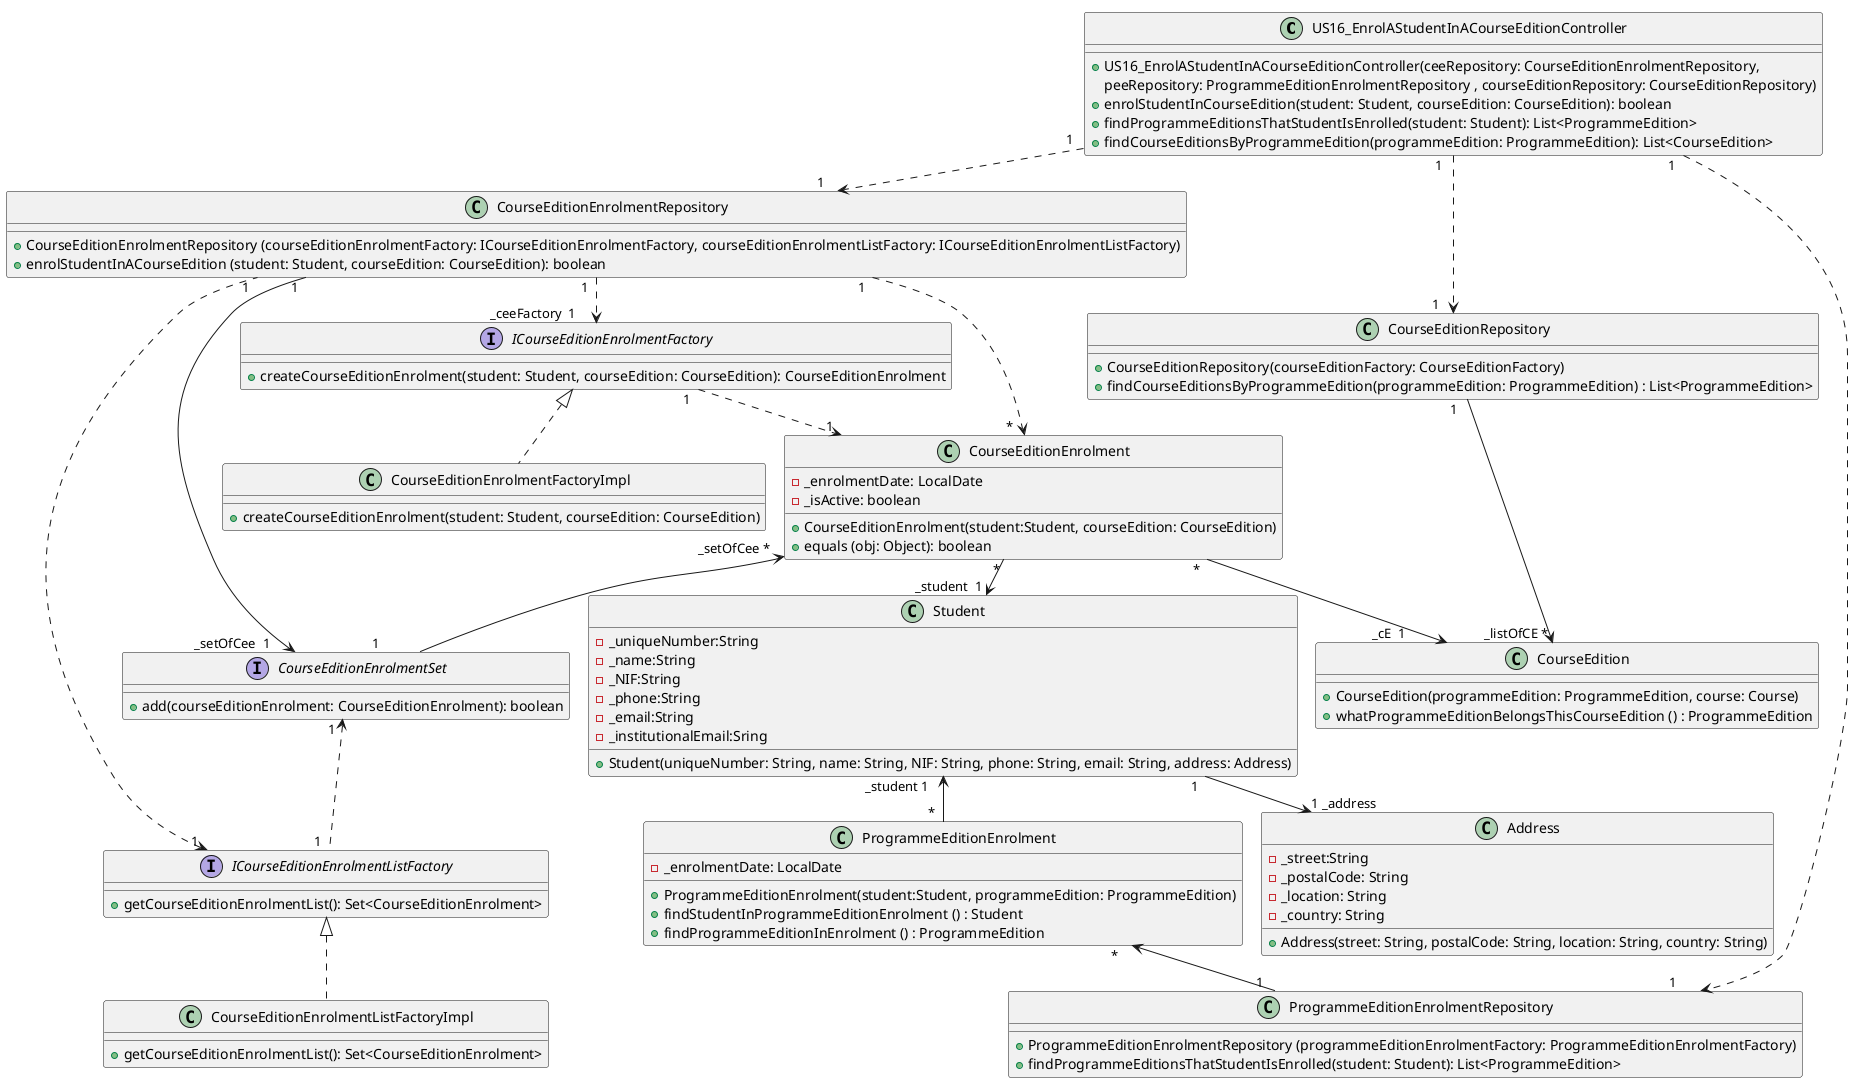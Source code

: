 @startuml
!pragma layout smetana

class US16_EnrolAStudentInACourseEditionController {
    +US16_EnrolAStudentInACourseEditionController(ceeRepository: CourseEditionEnrolmentRepository,
    peeRepository: ProgrammeEditionEnrolmentRepository , courseEditionRepository: CourseEditionRepository)
    +enrolStudentInCourseEdition(student: Student, courseEdition: CourseEdition): boolean
    +findProgrammeEditionsThatStudentIsEnrolled(student: Student): List<ProgrammeEdition>
    +findCourseEditionsByProgrammeEdition(programmeEdition: ProgrammeEdition): List<CourseEdition>
}

class CourseEditionEnrolmentFactoryImpl{
    +createCourseEditionEnrolment(student: Student, courseEdition: CourseEdition)
}

class CourseEditionEnrolment {
    -_enrolmentDate: LocalDate
    - _isActive: boolean
    +CourseEditionEnrolment(student:Student, courseEdition: CourseEdition)
    +equals (obj: Object): boolean
}

interface ICourseEditionEnrolmentListFactory{
    +getCourseEditionEnrolmentList(): Set<CourseEditionEnrolment>
}

class CourseEditionEnrolmentListFactoryImpl {
    +getCourseEditionEnrolmentList(): Set<CourseEditionEnrolment>
}

interface ICourseEditionEnrolmentFactory{
    +createCourseEditionEnrolment(student: Student, courseEdition: CourseEdition): CourseEditionEnrolment
}

class CourseEditionEnrolmentRepository {
    +CourseEditionEnrolmentRepository (courseEditionEnrolmentFactory: ICourseEditionEnrolmentFactory, courseEditionEnrolmentListFactory: ICourseEditionEnrolmentListFactory)
    +enrolStudentInACourseEdition (student: Student, courseEdition: CourseEdition): boolean
}

class ProgrammeEditionEnrolment {
    -_enrolmentDate: LocalDate
    +ProgrammeEditionEnrolment(student:Student, programmeEdition: ProgrammeEdition)
    +findStudentInProgrammeEditionEnrolment () : Student
    +findProgrammeEditionInEnrolment () : ProgrammeEdition
}

interface CourseEditionEnrolmentSet {
    +add(courseEditionEnrolment: CourseEditionEnrolment): boolean
}

class ProgrammeEditionEnrolmentRepository {
    +ProgrammeEditionEnrolmentRepository (programmeEditionEnrolmentFactory: ProgrammeEditionEnrolmentFactory)
    +findProgrammeEditionsThatStudentIsEnrolled(student: Student): List<ProgrammeEdition>
}

class Student {
    -_uniqueNumber:String
    -_name:String
    -_NIF:String
    -_phone:String
    -_email:String
    -_institutionalEmail:Sring
    +Student(uniqueNumber: String, name: String, NIF: String, phone: String, email: String, address: Address)
}

class Address {
     -_street:String
     -_postalCode: String
     -_location: String
     -_country: String
     +Address(street: String, postalCode: String, location: String, country: String)
}

class CourseEdition {
    +CourseEdition(programmeEdition: ProgrammeEdition, course: Course)
    +whatProgrammeEditionBelongsThisCourseEdition () : ProgrammeEdition
}

class CourseEditionRepository {
    +CourseEditionRepository(courseEditionFactory: CourseEditionFactory)
    +findCourseEditionsByProgrammeEdition(programmeEdition: ProgrammeEdition) : List<ProgrammeEdition>
}

CourseEdition "_listOfCE * " <-u- "1   " CourseEditionRepository
Student "  _student  1 " <-u- " * " CourseEditionEnrolment
CourseEditionEnrolment "    *  " --> "    _cE  1            " CourseEdition
ProgrammeEditionEnrolment "      *  " -u-> "_student 1    " Student
ProgrammeEditionEnrolment " *    " <-- "1   " ProgrammeEditionEnrolmentRepository
US16_EnrolAStudentInACourseEditionController "1   "..> "1    " CourseEditionRepository
US16_EnrolAStudentInACourseEditionController "1  "..> "1       " ProgrammeEditionEnrolmentRepository
US16_EnrolAStudentInACourseEditionController "1   "..> "  1    " CourseEditionEnrolmentRepository
Address "1 _address            " <-u- "  1  " Student
CourseEditionEnrolmentSet "   1            " -u->  "_setOfCee *    " CourseEditionEnrolment
CourseEditionEnrolmentRepository " 1  " -u-> "_setOfCee  1       " CourseEditionEnrolmentSet
CourseEditionEnrolmentRepository"   1  " ..> " *   "CourseEditionEnrolment
ICourseEditionEnrolmentFactory <|.. CourseEditionEnrolmentFactoryImpl
ICourseEditionEnrolmentListFactory <|.. CourseEditionEnrolmentListFactoryImpl
CourseEditionEnrolmentRepository "1  " .u.> "1  " ICourseEditionEnrolmentListFactory
CourseEditionEnrolmentRepository "1  " ..> "_ceeFactory  1      " ICourseEditionEnrolmentFactory
ICourseEditionEnrolmentFactory "1  " ..> "1  " CourseEditionEnrolment
ICourseEditionEnrolmentListFactory "1  " .u.> "1  " CourseEditionEnrolmentSet

@enduml